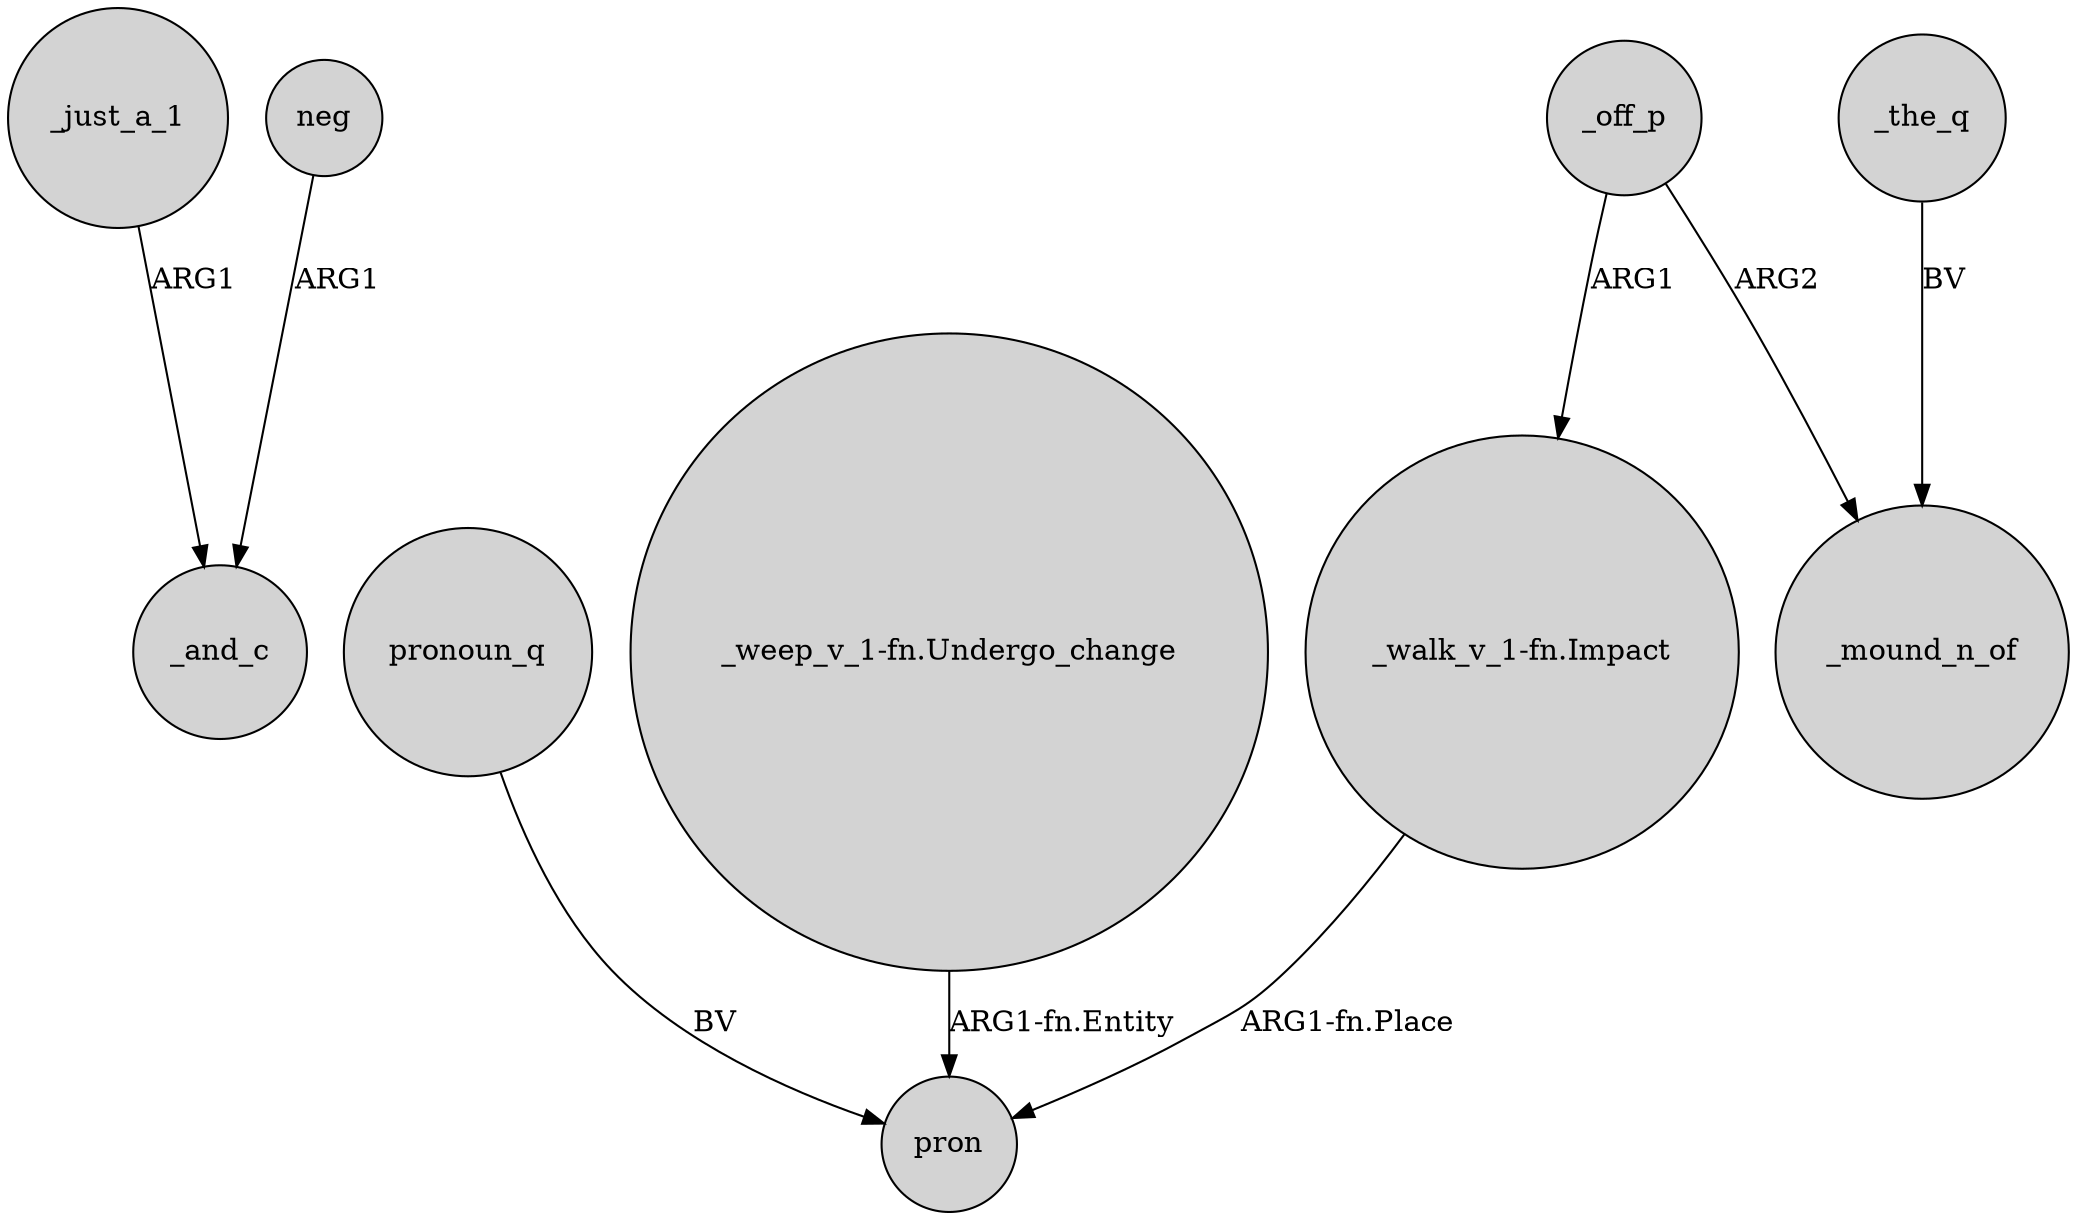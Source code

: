 digraph {
	node [shape=circle style=filled]
	_just_a_1 -> _and_c [label=ARG1]
	"_walk_v_1-fn.Impact" -> pron [label="ARG1-fn.Place"]
	_off_p -> _mound_n_of [label=ARG2]
	_the_q -> _mound_n_of [label=BV]
	neg -> _and_c [label=ARG1]
	pronoun_q -> pron [label=BV]
	_off_p -> "_walk_v_1-fn.Impact" [label=ARG1]
	"_weep_v_1-fn.Undergo_change" -> pron [label="ARG1-fn.Entity"]
}
